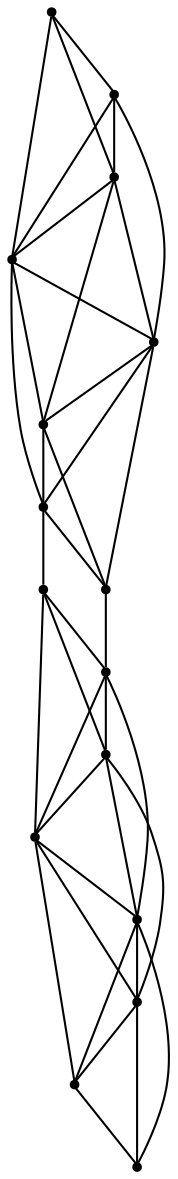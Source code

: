 graph {
  node [shape=point,comment="{\"directed\":false,\"doi\":\"10.1007/978-3-030-68766-3_32\",\"figure\":\"4 (1)\"}"]

  v0 [pos="1218.1815995088236,275.50310860173073"]
  v1 [pos="1218.1815995088236,375.517815854414"]
  v2 [pos="1151.504310832827,275.5031086017307"]
  v3 [pos="1151.504310832827,375.517815854414"]
  v4 [pos="1084.8270221568303,275.50310860173073"]
  v5 [pos="1084.8270221568303,375.517815854414"]
  v6 [pos="1018.1497016866246,275.50310860173073"]
  v7 [pos="1018.1497016866246,375.517815854414"]
  v8 [pos="751.4405469826374,275.50310860173073"]
  v9 [pos="751.4405469826376,375.517815854414"]
  v10 [pos="684.7632583066406,275.50310860173073"]
  v11 [pos="684.7632583066406,375.517815854414"]
  v12 [pos="618.0859696306441,275.50310860173073"]
  v13 [pos="618.0859696306441,375.517815854414"]
  v14 [pos="551.4086809546473,275.5031086017307"]
  v15 [pos="551.4086809546473,375.517815854414"]

  v0 -- v1 [id="-1",pos="1218.1815995088236,275.50310860173073 1218.1815995088236,375.517815854414 1218.1815995088236,375.517815854414 1218.1815995088236,375.517815854414"]
  v15 -- v13 [id="-3",pos="551.4086809546473,375.517815854414 618.0859696306441,375.517815854414 618.0859696306441,375.517815854414 618.0859696306441,375.517815854414"]
  v13 -- v11 [id="-4",pos="618.0859696306441,375.517815854414 684.7632583066406,375.517815854414 684.7632583066406,375.517815854414 684.7632583066406,375.517815854414"]
  v11 -- v9 [id="-5",pos="684.7632583066406,375.517815854414 751.4405469826376,375.517815854414 751.4405469826376,375.517815854414 751.4405469826376,375.517815854414"]
  v9 -- v7 [id="-6",pos="751.4405469826376,375.517815854414 1018.1497016866246,375.517815854414 1018.1497016866246,375.517815854414 1018.1497016866246,375.517815854414"]
  v7 -- v5 [id="-7",pos="1018.1497016866246,375.517815854414 1084.8270221568303,375.517815854414 1084.8270221568303,375.517815854414 1084.8270221568303,375.517815854414"]
  v5 -- v3 [id="-8",pos="1084.8270221568303,375.517815854414 1151.504310832827,375.517815854414 1151.504310832827,375.517815854414 1151.504310832827,375.517815854414"]
  v3 -- v1 [id="-9",pos="1151.504310832827,375.517815854414 1218.1815995088236,375.517815854414 1218.1815995088236,375.517815854414 1218.1815995088236,375.517815854414"]
  v14 -- v12 [id="-12",pos="551.4086809546473,275.5031086017307 618.0859696306441,275.50310860173073 618.0859696306441,275.50310860173073 618.0859696306441,275.50310860173073"]
  v12 -- v10 [id="-13",pos="618.0859696306441,275.50310860173073 684.7632583066406,275.50310860173073 684.7632583066406,275.50310860173073 684.7632583066406,275.50310860173073"]
  v10 -- v8 [id="-14",pos="684.7632583066406,275.50310860173073 751.4405469826374,275.50310860173073 751.4405469826374,275.50310860173073 751.4405469826374,275.50310860173073"]
  v8 -- v6 [id="-15",pos="751.4405469826374,275.50310860173073 1018.1497016866246,275.50310860173073 1018.1497016866246,275.50310860173073 1018.1497016866246,275.50310860173073"]
  v6 -- v4 [id="-16",pos="1018.1497016866246,275.50310860173073 1084.8270221568303,275.50310860173073 1084.8270221568303,275.50310860173073 1084.8270221568303,275.50310860173073"]
  v4 -- v2 [id="-17",pos="1084.8270221568303,275.50310860173073 1151.504310832827,275.5031086017307 1151.504310832827,275.5031086017307 1151.504310832827,275.5031086017307"]
  v2 -- v0 [id="-18",pos="1151.504310832827,275.5031086017307 1218.1815995088236,275.50310860173073 1218.1815995088236,275.50310860173073 1218.1815995088236,275.50310860173073"]
  v15 -- v12 [id="-20",pos="551.4086809546473,375.517815854414 618.0859696306441,275.50310860173073 618.0859696306441,275.50310860173073 618.0859696306441,275.50310860173073"]
  v15 -- v10 [id="-21",pos="551.4086809546473,375.517815854414 684.7632583066406,275.50310860173073 684.7632583066406,275.50310860173073 684.7632583066406,275.50310860173073"]
  v14 -- v13 [id="-22",pos="551.4086809546473,275.5031086017307 618.0859696306441,375.517815854414 618.0859696306441,375.517815854414 618.0859696306441,375.517815854414"]
  v14 -- v15 [id="-23",pos="551.4086809546473,275.5031086017307 551.4086809546473,375.517815854414 551.4086809546473,375.517815854414 551.4086809546473,375.517815854414"]
  v13 -- v10 [id="-24",pos="618.0859696306441,375.517815854414 684.7632583066406,275.50310860173073 684.7632583066406,275.50310860173073 684.7632583066406,275.50310860173073"]
  v13 -- v8 [id="-25",pos="618.0859696306441,375.517815854414 751.4405469826374,275.50310860173073 751.4405469826374,275.50310860173073 751.4405469826374,275.50310860173073"]
  v12 -- v11 [id="-26",pos="618.0859696306441,275.50310860173073 684.7632583066406,375.517815854414 684.7632583066406,375.517815854414 684.7632583066406,375.517815854414"]
  v12 -- v13 [id="-27",pos="618.0859696306441,275.50310860173073 618.0859696306441,375.517815854414 618.0859696306441,375.517815854414 618.0859696306441,375.517815854414"]
  v11 -- v8 [id="-28",pos="684.7632583066406,375.517815854414 751.4405469826374,275.50310860173073 751.4405469826374,275.50310860173073 751.4405469826374,275.50310860173073"]
  v10 -- v9 [id="-30",pos="684.7632583066406,275.50310860173073 751.4405469826376,375.517815854414 751.4405469826376,375.517815854414 751.4405469826376,375.517815854414"]
  v10 -- v11 [id="-31",pos="684.7632583066406,275.50310860173073 684.7632583066406,375.517815854414 684.7632583066406,375.517815854414 684.7632583066406,375.517815854414"]
  v8 -- v9 [id="-35",pos="751.4405469826374,275.50310860173073 751.4405469826376,375.517815854414 751.4405469826376,375.517815854414 751.4405469826376,375.517815854414"]
  v7 -- v2 [id="-40",pos="1018.1497016866246,375.517815854414 1151.504310832827,275.5031086017307 1151.504310832827,275.5031086017307 1151.504310832827,275.5031086017307"]
  v7 -- v4 [id="-41",pos="1018.1497016866246,375.517815854414 1084.8270221568303,275.50310860173073 1084.8270221568303,275.50310860173073 1084.8270221568303,275.50310860173073"]
  v6 -- v5 [id="-42",pos="1018.1497016866246,275.50310860173073 1084.8270221568303,375.517815854414 1084.8270221568303,375.517815854414 1084.8270221568303,375.517815854414"]
  v6 -- v7 [id="-43",pos="1018.1497016866246,275.50310860173073 1018.1497016866246,375.517815854414 1018.1497016866246,375.517815854414 1018.1497016866246,375.517815854414"]
  v5 -- v2 [id="-44",pos="1084.8270221568303,375.517815854414 1151.504310832827,275.5031086017307 1151.504310832827,275.5031086017307 1151.504310832827,275.5031086017307"]
  v5 -- v0 [id="-45",pos="1084.8270221568303,375.517815854414 1218.1815995088236,275.50310860173073 1218.1815995088236,275.50310860173073 1218.1815995088236,275.50310860173073"]
  v4 -- v5 [id="-46",pos="1084.8270221568303,275.50310860173073 1084.8270221568303,375.517815854414 1084.8270221568303,375.517815854414 1084.8270221568303,375.517815854414"]
  v4 -- v3 [id="-47",pos="1084.8270221568303,275.50310860173073 1151.504310832827,375.517815854414 1151.504310832827,375.517815854414 1151.504310832827,375.517815854414"]
  v3 -- v0 [id="-48",pos="1151.504310832827,375.517815854414 1218.1815995088236,275.50310860173073 1218.1815995088236,275.50310860173073 1218.1815995088236,275.50310860173073"]
  v2 -- v3 [id="-49",pos="1151.504310832827,275.5031086017307 1151.504310832827,375.517815854414 1151.504310832827,375.517815854414 1151.504310832827,375.517815854414"]
  v2 -- v1 [id="-50",pos="1151.504310832827,275.5031086017307 1218.1815995088236,375.517815854414 1218.1815995088236,375.517815854414 1218.1815995088236,375.517815854414"]
}